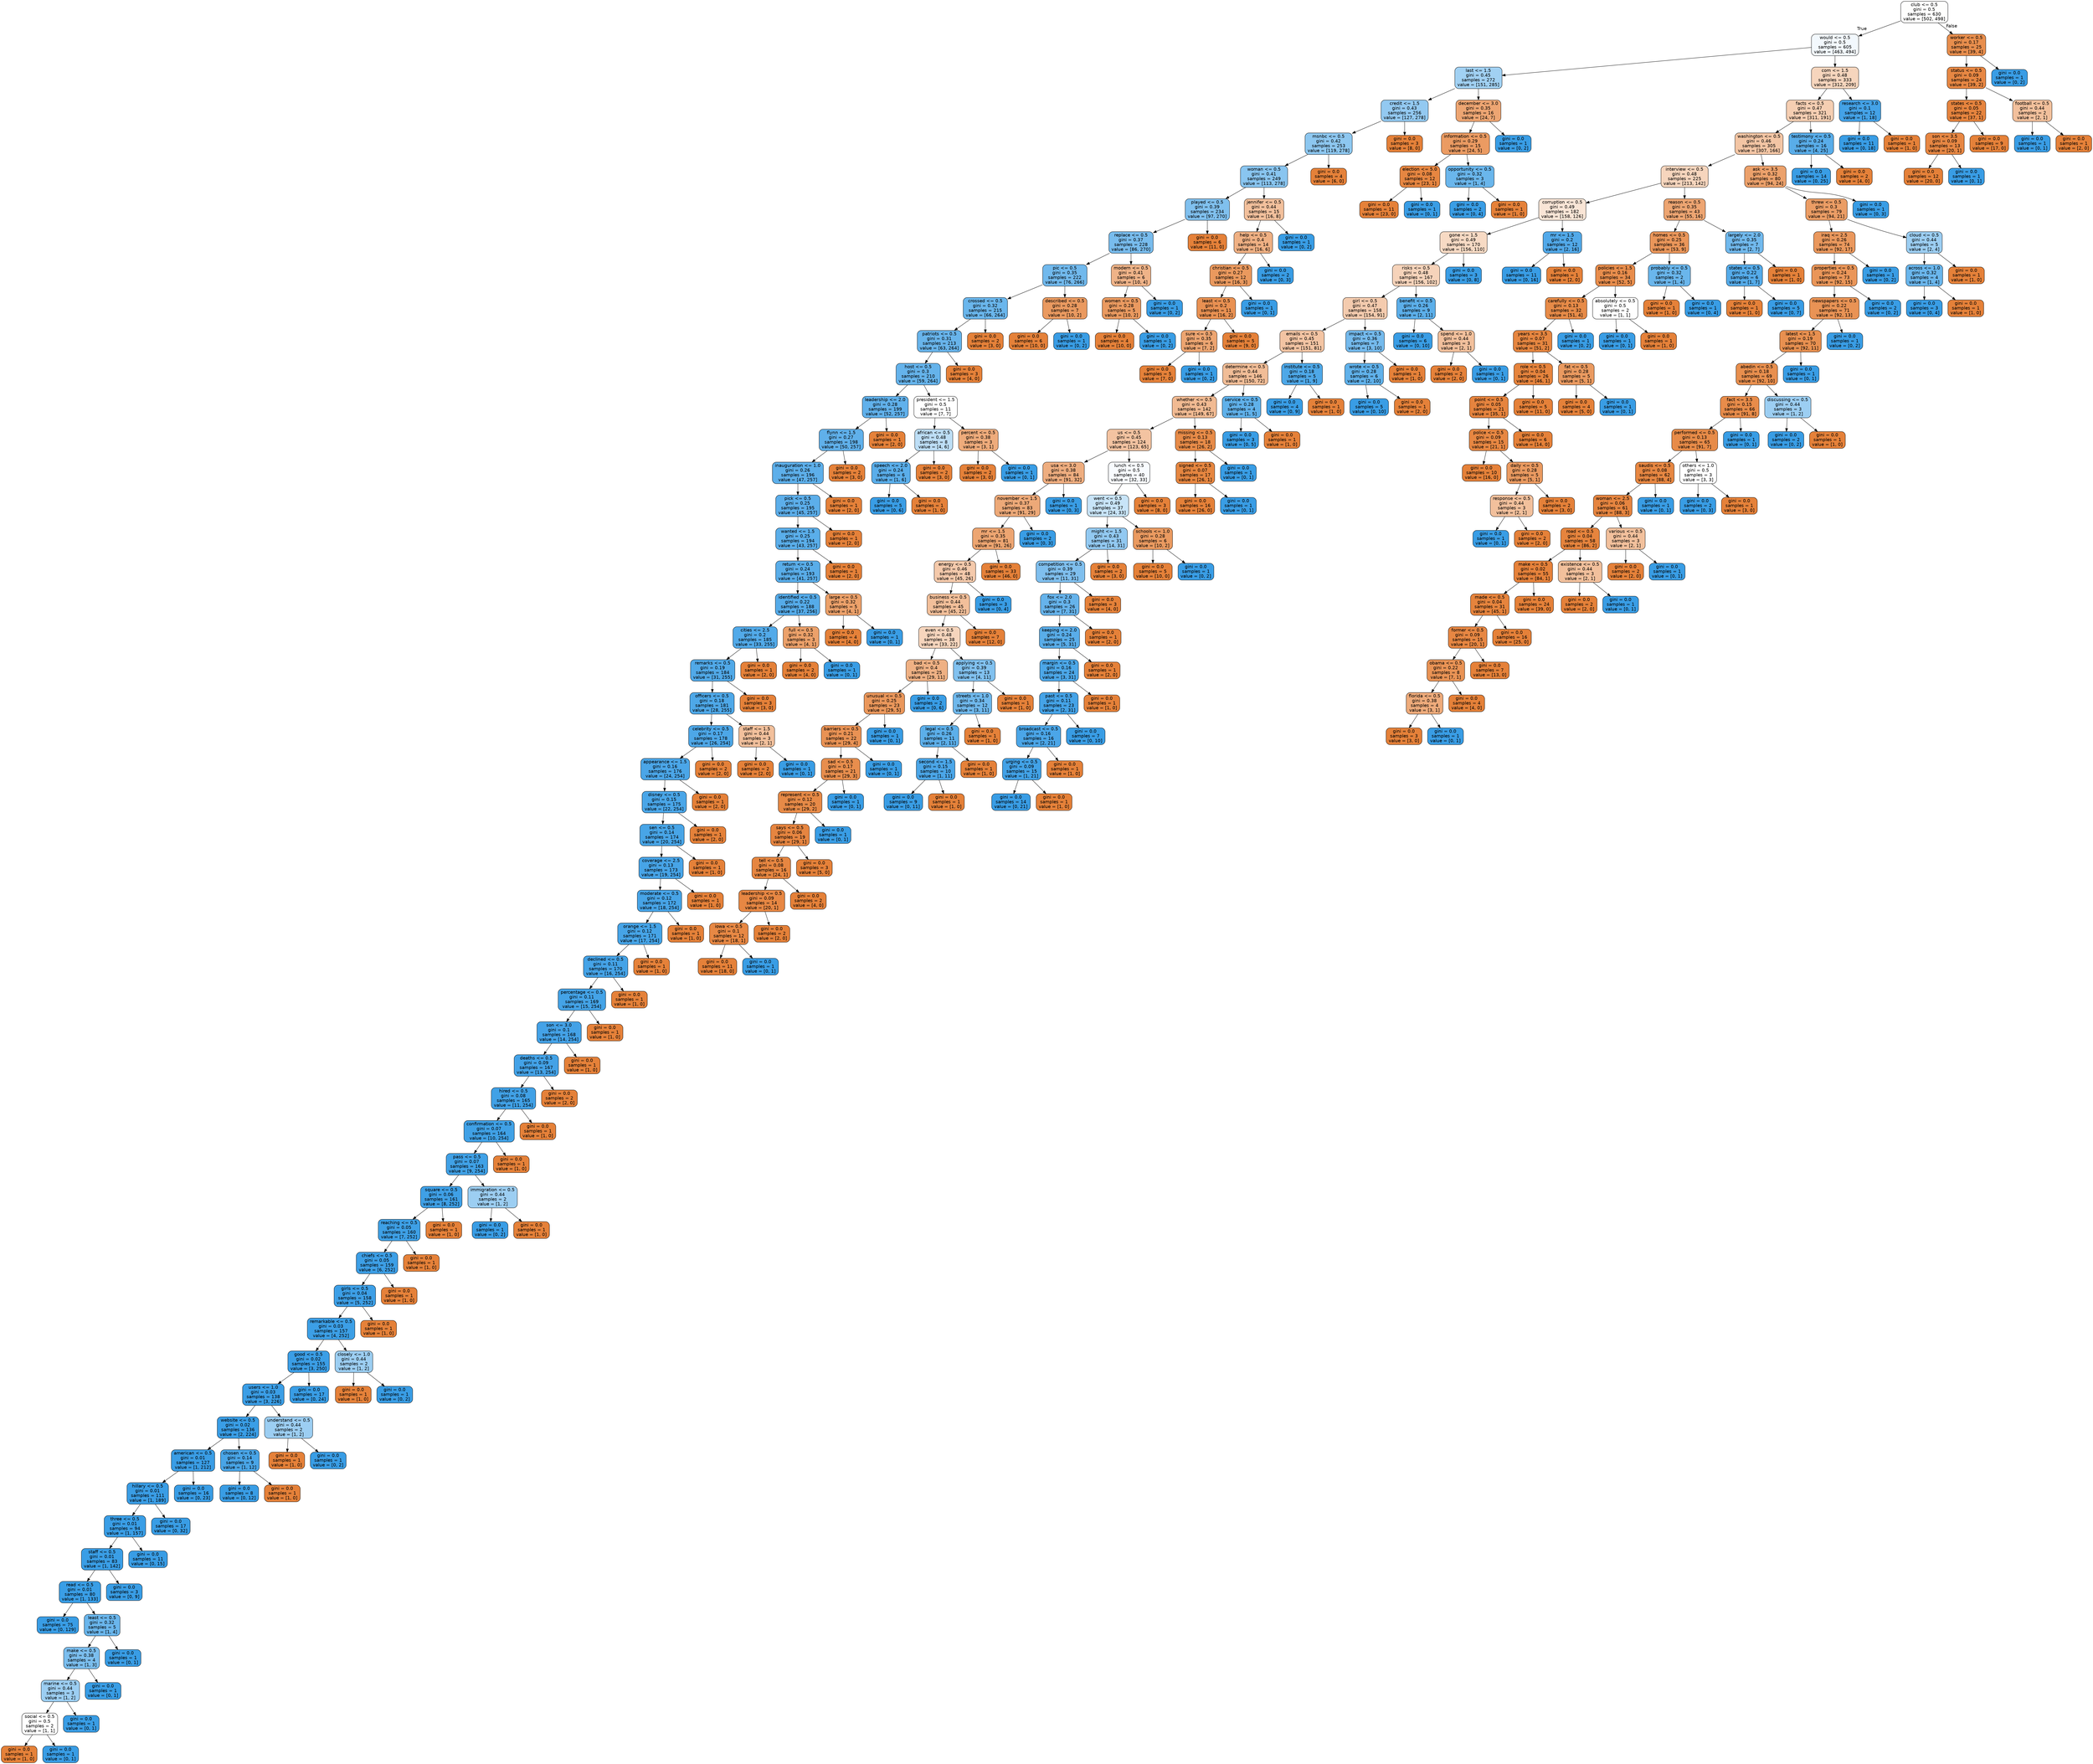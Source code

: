 digraph Tree {
node [shape=box, style="filled, rounded", color="black", fontname=helvetica] ;
edge [fontname=helvetica] ;
0 [label="club <= 0.5\ngini = 0.5\nsamples = 630\nvalue = [502, 498]", fillcolor="#e5813902"] ;
1 [label="would <= 0.5\ngini = 0.5\nsamples = 605\nvalue = [463, 494]", fillcolor="#399de510"] ;
0 -> 1 [labeldistance=2.5, labelangle=45, headlabel="True"] ;
2 [label="last <= 1.5\ngini = 0.45\nsamples = 272\nvalue = [151, 285]", fillcolor="#399de578"] ;
1 -> 2 ;
3 [label="credit <= 1.5\ngini = 0.43\nsamples = 256\nvalue = [127, 278]", fillcolor="#399de58b"] ;
2 -> 3 ;
4 [label="msnbc <= 0.5\ngini = 0.42\nsamples = 253\nvalue = [119, 278]", fillcolor="#399de592"] ;
3 -> 4 ;
5 [label="woman <= 0.5\ngini = 0.41\nsamples = 249\nvalue = [113, 278]", fillcolor="#399de597"] ;
4 -> 5 ;
6 [label="played <= 0.5\ngini = 0.39\nsamples = 234\nvalue = [97, 270]", fillcolor="#399de5a3"] ;
5 -> 6 ;
7 [label="replace <= 0.5\ngini = 0.37\nsamples = 228\nvalue = [86, 270]", fillcolor="#399de5ae"] ;
6 -> 7 ;
8 [label="pic <= 0.5\ngini = 0.35\nsamples = 222\nvalue = [76, 266]", fillcolor="#399de5b6"] ;
7 -> 8 ;
9 [label="crossed <= 0.5\ngini = 0.32\nsamples = 215\nvalue = [66, 264]", fillcolor="#399de5bf"] ;
8 -> 9 ;
10 [label="patriots <= 0.5\ngini = 0.31\nsamples = 213\nvalue = [63, 264]", fillcolor="#399de5c2"] ;
9 -> 10 ;
11 [label="host <= 0.5\ngini = 0.3\nsamples = 210\nvalue = [59, 264]", fillcolor="#399de5c6"] ;
10 -> 11 ;
12 [label="leadership <= 2.0\ngini = 0.28\nsamples = 199\nvalue = [52, 257]", fillcolor="#399de5cb"] ;
11 -> 12 ;
13 [label="flynn <= 1.5\ngini = 0.27\nsamples = 198\nvalue = [50, 257]", fillcolor="#399de5cd"] ;
12 -> 13 ;
14 [label="inauguration <= 1.0\ngini = 0.26\nsamples = 196\nvalue = [47, 257]", fillcolor="#399de5d0"] ;
13 -> 14 ;
15 [label="pick <= 0.5\ngini = 0.25\nsamples = 195\nvalue = [45, 257]", fillcolor="#399de5d2"] ;
14 -> 15 ;
16 [label="wanted <= 1.5\ngini = 0.25\nsamples = 194\nvalue = [43, 257]", fillcolor="#399de5d4"] ;
15 -> 16 ;
17 [label="return <= 0.5\ngini = 0.24\nsamples = 193\nvalue = [41, 257]", fillcolor="#399de5d6"] ;
16 -> 17 ;
18 [label="identified <= 0.5\ngini = 0.22\nsamples = 188\nvalue = [37, 256]", fillcolor="#399de5da"] ;
17 -> 18 ;
19 [label="cities <= 2.5\ngini = 0.2\nsamples = 185\nvalue = [33, 255]", fillcolor="#399de5de"] ;
18 -> 19 ;
20 [label="remarks <= 0.5\ngini = 0.19\nsamples = 184\nvalue = [31, 255]", fillcolor="#399de5e0"] ;
19 -> 20 ;
21 [label="officers <= 0.5\ngini = 0.18\nsamples = 181\nvalue = [28, 255]", fillcolor="#399de5e3"] ;
20 -> 21 ;
22 [label="celebrity <= 0.5\ngini = 0.17\nsamples = 178\nvalue = [26, 254]", fillcolor="#399de5e5"] ;
21 -> 22 ;
23 [label="appearance <= 1.5\ngini = 0.16\nsamples = 176\nvalue = [24, 254]", fillcolor="#399de5e7"] ;
22 -> 23 ;
24 [label="disney <= 0.5\ngini = 0.15\nsamples = 175\nvalue = [22, 254]", fillcolor="#399de5e9"] ;
23 -> 24 ;
25 [label="sen <= 0.5\ngini = 0.14\nsamples = 174\nvalue = [20, 254]", fillcolor="#399de5eb"] ;
24 -> 25 ;
26 [label="coverage <= 2.5\ngini = 0.13\nsamples = 173\nvalue = [19, 254]", fillcolor="#399de5ec"] ;
25 -> 26 ;
27 [label="moderate <= 0.5\ngini = 0.12\nsamples = 172\nvalue = [18, 254]", fillcolor="#399de5ed"] ;
26 -> 27 ;
28 [label="orange <= 1.5\ngini = 0.12\nsamples = 171\nvalue = [17, 254]", fillcolor="#399de5ee"] ;
27 -> 28 ;
29 [label="declined <= 0.5\ngini = 0.11\nsamples = 170\nvalue = [16, 254]", fillcolor="#399de5ef"] ;
28 -> 29 ;
30 [label="percentage <= 0.5\ngini = 0.11\nsamples = 169\nvalue = [15, 254]", fillcolor="#399de5f0"] ;
29 -> 30 ;
31 [label="son <= 3.0\ngini = 0.1\nsamples = 168\nvalue = [14, 254]", fillcolor="#399de5f1"] ;
30 -> 31 ;
32 [label="deaths <= 0.5\ngini = 0.09\nsamples = 167\nvalue = [13, 254]", fillcolor="#399de5f2"] ;
31 -> 32 ;
33 [label="hired <= 0.5\ngini = 0.08\nsamples = 165\nvalue = [11, 254]", fillcolor="#399de5f4"] ;
32 -> 33 ;
34 [label="confirmation <= 0.5\ngini = 0.07\nsamples = 164\nvalue = [10, 254]", fillcolor="#399de5f5"] ;
33 -> 34 ;
35 [label="pass <= 0.5\ngini = 0.07\nsamples = 163\nvalue = [9, 254]", fillcolor="#399de5f6"] ;
34 -> 35 ;
36 [label="square <= 0.5\ngini = 0.06\nsamples = 161\nvalue = [8, 252]", fillcolor="#399de5f7"] ;
35 -> 36 ;
37 [label="reaching <= 0.5\ngini = 0.05\nsamples = 160\nvalue = [7, 252]", fillcolor="#399de5f8"] ;
36 -> 37 ;
38 [label="chiefs <= 0.5\ngini = 0.05\nsamples = 159\nvalue = [6, 252]", fillcolor="#399de5f9"] ;
37 -> 38 ;
39 [label="girls <= 0.5\ngini = 0.04\nsamples = 158\nvalue = [5, 252]", fillcolor="#399de5fa"] ;
38 -> 39 ;
40 [label="remarkable <= 0.5\ngini = 0.03\nsamples = 157\nvalue = [4, 252]", fillcolor="#399de5fb"] ;
39 -> 40 ;
41 [label="good <= 0.5\ngini = 0.02\nsamples = 155\nvalue = [3, 250]", fillcolor="#399de5fc"] ;
40 -> 41 ;
42 [label="users <= 1.0\ngini = 0.03\nsamples = 138\nvalue = [3, 226]", fillcolor="#399de5fc"] ;
41 -> 42 ;
43 [label="website <= 0.5\ngini = 0.02\nsamples = 136\nvalue = [2, 224]", fillcolor="#399de5fd"] ;
42 -> 43 ;
44 [label="american <= 0.5\ngini = 0.01\nsamples = 127\nvalue = [1, 212]", fillcolor="#399de5fe"] ;
43 -> 44 ;
45 [label="hillary <= 0.5\ngini = 0.01\nsamples = 111\nvalue = [1, 189]", fillcolor="#399de5fe"] ;
44 -> 45 ;
46 [label="three <= 0.5\ngini = 0.01\nsamples = 94\nvalue = [1, 157]", fillcolor="#399de5fd"] ;
45 -> 46 ;
47 [label="staff <= 0.5\ngini = 0.01\nsamples = 83\nvalue = [1, 142]", fillcolor="#399de5fd"] ;
46 -> 47 ;
48 [label="read <= 0.5\ngini = 0.01\nsamples = 80\nvalue = [1, 133]", fillcolor="#399de5fd"] ;
47 -> 48 ;
49 [label="gini = 0.0\nsamples = 75\nvalue = [0, 129]", fillcolor="#399de5ff"] ;
48 -> 49 ;
50 [label="least <= 0.5\ngini = 0.32\nsamples = 5\nvalue = [1, 4]", fillcolor="#399de5bf"] ;
48 -> 50 ;
51 [label="make <= 0.5\ngini = 0.38\nsamples = 4\nvalue = [1, 3]", fillcolor="#399de5aa"] ;
50 -> 51 ;
52 [label="marine <= 0.5\ngini = 0.44\nsamples = 3\nvalue = [1, 2]", fillcolor="#399de57f"] ;
51 -> 52 ;
53 [label="social <= 0.5\ngini = 0.5\nsamples = 2\nvalue = [1, 1]", fillcolor="#e5813900"] ;
52 -> 53 ;
54 [label="gini = 0.0\nsamples = 1\nvalue = [1, 0]", fillcolor="#e58139ff"] ;
53 -> 54 ;
55 [label="gini = 0.0\nsamples = 1\nvalue = [0, 1]", fillcolor="#399de5ff"] ;
53 -> 55 ;
56 [label="gini = 0.0\nsamples = 1\nvalue = [0, 1]", fillcolor="#399de5ff"] ;
52 -> 56 ;
57 [label="gini = 0.0\nsamples = 1\nvalue = [0, 1]", fillcolor="#399de5ff"] ;
51 -> 57 ;
58 [label="gini = 0.0\nsamples = 1\nvalue = [0, 1]", fillcolor="#399de5ff"] ;
50 -> 58 ;
59 [label="gini = 0.0\nsamples = 3\nvalue = [0, 9]", fillcolor="#399de5ff"] ;
47 -> 59 ;
60 [label="gini = 0.0\nsamples = 11\nvalue = [0, 15]", fillcolor="#399de5ff"] ;
46 -> 60 ;
61 [label="gini = 0.0\nsamples = 17\nvalue = [0, 32]", fillcolor="#399de5ff"] ;
45 -> 61 ;
62 [label="gini = 0.0\nsamples = 16\nvalue = [0, 23]", fillcolor="#399de5ff"] ;
44 -> 62 ;
63 [label="chosen <= 0.5\ngini = 0.14\nsamples = 9\nvalue = [1, 12]", fillcolor="#399de5ea"] ;
43 -> 63 ;
64 [label="gini = 0.0\nsamples = 8\nvalue = [0, 12]", fillcolor="#399de5ff"] ;
63 -> 64 ;
65 [label="gini = 0.0\nsamples = 1\nvalue = [1, 0]", fillcolor="#e58139ff"] ;
63 -> 65 ;
66 [label="understand <= 0.5\ngini = 0.44\nsamples = 2\nvalue = [1, 2]", fillcolor="#399de57f"] ;
42 -> 66 ;
67 [label="gini = 0.0\nsamples = 1\nvalue = [1, 0]", fillcolor="#e58139ff"] ;
66 -> 67 ;
68 [label="gini = 0.0\nsamples = 1\nvalue = [0, 2]", fillcolor="#399de5ff"] ;
66 -> 68 ;
69 [label="gini = 0.0\nsamples = 17\nvalue = [0, 24]", fillcolor="#399de5ff"] ;
41 -> 69 ;
70 [label="closely <= 1.0\ngini = 0.44\nsamples = 2\nvalue = [1, 2]", fillcolor="#399de57f"] ;
40 -> 70 ;
71 [label="gini = 0.0\nsamples = 1\nvalue = [1, 0]", fillcolor="#e58139ff"] ;
70 -> 71 ;
72 [label="gini = 0.0\nsamples = 1\nvalue = [0, 2]", fillcolor="#399de5ff"] ;
70 -> 72 ;
73 [label="gini = 0.0\nsamples = 1\nvalue = [1, 0]", fillcolor="#e58139ff"] ;
39 -> 73 ;
74 [label="gini = 0.0\nsamples = 1\nvalue = [1, 0]", fillcolor="#e58139ff"] ;
38 -> 74 ;
75 [label="gini = 0.0\nsamples = 1\nvalue = [1, 0]", fillcolor="#e58139ff"] ;
37 -> 75 ;
76 [label="gini = 0.0\nsamples = 1\nvalue = [1, 0]", fillcolor="#e58139ff"] ;
36 -> 76 ;
77 [label="immigration <= 0.5\ngini = 0.44\nsamples = 2\nvalue = [1, 2]", fillcolor="#399de57f"] ;
35 -> 77 ;
78 [label="gini = 0.0\nsamples = 1\nvalue = [0, 2]", fillcolor="#399de5ff"] ;
77 -> 78 ;
79 [label="gini = 0.0\nsamples = 1\nvalue = [1, 0]", fillcolor="#e58139ff"] ;
77 -> 79 ;
80 [label="gini = 0.0\nsamples = 1\nvalue = [1, 0]", fillcolor="#e58139ff"] ;
34 -> 80 ;
81 [label="gini = 0.0\nsamples = 1\nvalue = [1, 0]", fillcolor="#e58139ff"] ;
33 -> 81 ;
82 [label="gini = 0.0\nsamples = 2\nvalue = [2, 0]", fillcolor="#e58139ff"] ;
32 -> 82 ;
83 [label="gini = 0.0\nsamples = 1\nvalue = [1, 0]", fillcolor="#e58139ff"] ;
31 -> 83 ;
84 [label="gini = 0.0\nsamples = 1\nvalue = [1, 0]", fillcolor="#e58139ff"] ;
30 -> 84 ;
85 [label="gini = 0.0\nsamples = 1\nvalue = [1, 0]", fillcolor="#e58139ff"] ;
29 -> 85 ;
86 [label="gini = 0.0\nsamples = 1\nvalue = [1, 0]", fillcolor="#e58139ff"] ;
28 -> 86 ;
87 [label="gini = 0.0\nsamples = 1\nvalue = [1, 0]", fillcolor="#e58139ff"] ;
27 -> 87 ;
88 [label="gini = 0.0\nsamples = 1\nvalue = [1, 0]", fillcolor="#e58139ff"] ;
26 -> 88 ;
89 [label="gini = 0.0\nsamples = 1\nvalue = [1, 0]", fillcolor="#e58139ff"] ;
25 -> 89 ;
90 [label="gini = 0.0\nsamples = 1\nvalue = [2, 0]", fillcolor="#e58139ff"] ;
24 -> 90 ;
91 [label="gini = 0.0\nsamples = 1\nvalue = [2, 0]", fillcolor="#e58139ff"] ;
23 -> 91 ;
92 [label="gini = 0.0\nsamples = 2\nvalue = [2, 0]", fillcolor="#e58139ff"] ;
22 -> 92 ;
93 [label="staff <= 1.5\ngini = 0.44\nsamples = 3\nvalue = [2, 1]", fillcolor="#e581397f"] ;
21 -> 93 ;
94 [label="gini = 0.0\nsamples = 2\nvalue = [2, 0]", fillcolor="#e58139ff"] ;
93 -> 94 ;
95 [label="gini = 0.0\nsamples = 1\nvalue = [0, 1]", fillcolor="#399de5ff"] ;
93 -> 95 ;
96 [label="gini = 0.0\nsamples = 3\nvalue = [3, 0]", fillcolor="#e58139ff"] ;
20 -> 96 ;
97 [label="gini = 0.0\nsamples = 1\nvalue = [2, 0]", fillcolor="#e58139ff"] ;
19 -> 97 ;
98 [label="full <= 0.5\ngini = 0.32\nsamples = 3\nvalue = [4, 1]", fillcolor="#e58139bf"] ;
18 -> 98 ;
99 [label="gini = 0.0\nsamples = 2\nvalue = [4, 0]", fillcolor="#e58139ff"] ;
98 -> 99 ;
100 [label="gini = 0.0\nsamples = 1\nvalue = [0, 1]", fillcolor="#399de5ff"] ;
98 -> 100 ;
101 [label="large <= 0.5\ngini = 0.32\nsamples = 5\nvalue = [4, 1]", fillcolor="#e58139bf"] ;
17 -> 101 ;
102 [label="gini = 0.0\nsamples = 4\nvalue = [4, 0]", fillcolor="#e58139ff"] ;
101 -> 102 ;
103 [label="gini = 0.0\nsamples = 1\nvalue = [0, 1]", fillcolor="#399de5ff"] ;
101 -> 103 ;
104 [label="gini = 0.0\nsamples = 1\nvalue = [2, 0]", fillcolor="#e58139ff"] ;
16 -> 104 ;
105 [label="gini = 0.0\nsamples = 1\nvalue = [2, 0]", fillcolor="#e58139ff"] ;
15 -> 105 ;
106 [label="gini = 0.0\nsamples = 1\nvalue = [2, 0]", fillcolor="#e58139ff"] ;
14 -> 106 ;
107 [label="gini = 0.0\nsamples = 2\nvalue = [3, 0]", fillcolor="#e58139ff"] ;
13 -> 107 ;
108 [label="gini = 0.0\nsamples = 1\nvalue = [2, 0]", fillcolor="#e58139ff"] ;
12 -> 108 ;
109 [label="president <= 1.5\ngini = 0.5\nsamples = 11\nvalue = [7, 7]", fillcolor="#e5813900"] ;
11 -> 109 ;
110 [label="african <= 0.5\ngini = 0.48\nsamples = 8\nvalue = [4, 6]", fillcolor="#399de555"] ;
109 -> 110 ;
111 [label="speech <= 2.0\ngini = 0.24\nsamples = 6\nvalue = [1, 6]", fillcolor="#399de5d4"] ;
110 -> 111 ;
112 [label="gini = 0.0\nsamples = 5\nvalue = [0, 6]", fillcolor="#399de5ff"] ;
111 -> 112 ;
113 [label="gini = 0.0\nsamples = 1\nvalue = [1, 0]", fillcolor="#e58139ff"] ;
111 -> 113 ;
114 [label="gini = 0.0\nsamples = 2\nvalue = [3, 0]", fillcolor="#e58139ff"] ;
110 -> 114 ;
115 [label="percent <= 0.5\ngini = 0.38\nsamples = 3\nvalue = [3, 1]", fillcolor="#e58139aa"] ;
109 -> 115 ;
116 [label="gini = 0.0\nsamples = 2\nvalue = [3, 0]", fillcolor="#e58139ff"] ;
115 -> 116 ;
117 [label="gini = 0.0\nsamples = 1\nvalue = [0, 1]", fillcolor="#399de5ff"] ;
115 -> 117 ;
118 [label="gini = 0.0\nsamples = 3\nvalue = [4, 0]", fillcolor="#e58139ff"] ;
10 -> 118 ;
119 [label="gini = 0.0\nsamples = 2\nvalue = [3, 0]", fillcolor="#e58139ff"] ;
9 -> 119 ;
120 [label="described <= 0.5\ngini = 0.28\nsamples = 7\nvalue = [10, 2]", fillcolor="#e58139cc"] ;
8 -> 120 ;
121 [label="gini = 0.0\nsamples = 6\nvalue = [10, 0]", fillcolor="#e58139ff"] ;
120 -> 121 ;
122 [label="gini = 0.0\nsamples = 1\nvalue = [0, 2]", fillcolor="#399de5ff"] ;
120 -> 122 ;
123 [label="modern <= 0.5\ngini = 0.41\nsamples = 6\nvalue = [10, 4]", fillcolor="#e5813999"] ;
7 -> 123 ;
124 [label="women <= 0.5\ngini = 0.28\nsamples = 5\nvalue = [10, 2]", fillcolor="#e58139cc"] ;
123 -> 124 ;
125 [label="gini = 0.0\nsamples = 4\nvalue = [10, 0]", fillcolor="#e58139ff"] ;
124 -> 125 ;
126 [label="gini = 0.0\nsamples = 1\nvalue = [0, 2]", fillcolor="#399de5ff"] ;
124 -> 126 ;
127 [label="gini = 0.0\nsamples = 1\nvalue = [0, 2]", fillcolor="#399de5ff"] ;
123 -> 127 ;
128 [label="gini = 0.0\nsamples = 6\nvalue = [11, 0]", fillcolor="#e58139ff"] ;
6 -> 128 ;
129 [label="jennifer <= 0.5\ngini = 0.44\nsamples = 15\nvalue = [16, 8]", fillcolor="#e581397f"] ;
5 -> 129 ;
130 [label="help <= 0.5\ngini = 0.4\nsamples = 14\nvalue = [16, 6]", fillcolor="#e581399f"] ;
129 -> 130 ;
131 [label="christian <= 0.5\ngini = 0.27\nsamples = 12\nvalue = [16, 3]", fillcolor="#e58139cf"] ;
130 -> 131 ;
132 [label="least <= 0.5\ngini = 0.2\nsamples = 11\nvalue = [16, 2]", fillcolor="#e58139df"] ;
131 -> 132 ;
133 [label="sure <= 0.5\ngini = 0.35\nsamples = 6\nvalue = [7, 2]", fillcolor="#e58139b6"] ;
132 -> 133 ;
134 [label="gini = 0.0\nsamples = 5\nvalue = [7, 0]", fillcolor="#e58139ff"] ;
133 -> 134 ;
135 [label="gini = 0.0\nsamples = 1\nvalue = [0, 2]", fillcolor="#399de5ff"] ;
133 -> 135 ;
136 [label="gini = 0.0\nsamples = 5\nvalue = [9, 0]", fillcolor="#e58139ff"] ;
132 -> 136 ;
137 [label="gini = 0.0\nsamples = 1\nvalue = [0, 1]", fillcolor="#399de5ff"] ;
131 -> 137 ;
138 [label="gini = 0.0\nsamples = 2\nvalue = [0, 3]", fillcolor="#399de5ff"] ;
130 -> 138 ;
139 [label="gini = 0.0\nsamples = 1\nvalue = [0, 2]", fillcolor="#399de5ff"] ;
129 -> 139 ;
140 [label="gini = 0.0\nsamples = 4\nvalue = [6, 0]", fillcolor="#e58139ff"] ;
4 -> 140 ;
141 [label="gini = 0.0\nsamples = 3\nvalue = [8, 0]", fillcolor="#e58139ff"] ;
3 -> 141 ;
142 [label="december <= 3.0\ngini = 0.35\nsamples = 16\nvalue = [24, 7]", fillcolor="#e58139b5"] ;
2 -> 142 ;
143 [label="information <= 0.5\ngini = 0.29\nsamples = 15\nvalue = [24, 5]", fillcolor="#e58139ca"] ;
142 -> 143 ;
144 [label="election <= 5.0\ngini = 0.08\nsamples = 12\nvalue = [23, 1]", fillcolor="#e58139f4"] ;
143 -> 144 ;
145 [label="gini = 0.0\nsamples = 11\nvalue = [23, 0]", fillcolor="#e58139ff"] ;
144 -> 145 ;
146 [label="gini = 0.0\nsamples = 1\nvalue = [0, 1]", fillcolor="#399de5ff"] ;
144 -> 146 ;
147 [label="opportunity <= 0.5\ngini = 0.32\nsamples = 3\nvalue = [1, 4]", fillcolor="#399de5bf"] ;
143 -> 147 ;
148 [label="gini = 0.0\nsamples = 2\nvalue = [0, 4]", fillcolor="#399de5ff"] ;
147 -> 148 ;
149 [label="gini = 0.0\nsamples = 1\nvalue = [1, 0]", fillcolor="#e58139ff"] ;
147 -> 149 ;
150 [label="gini = 0.0\nsamples = 1\nvalue = [0, 2]", fillcolor="#399de5ff"] ;
142 -> 150 ;
151 [label="com <= 1.5\ngini = 0.48\nsamples = 333\nvalue = [312, 209]", fillcolor="#e5813954"] ;
1 -> 151 ;
152 [label="facts <= 0.5\ngini = 0.47\nsamples = 321\nvalue = [311, 191]", fillcolor="#e5813962"] ;
151 -> 152 ;
153 [label="washington <= 0.5\ngini = 0.46\nsamples = 305\nvalue = [307, 166]", fillcolor="#e5813975"] ;
152 -> 153 ;
154 [label="interview <= 0.5\ngini = 0.48\nsamples = 225\nvalue = [213, 142]", fillcolor="#e5813955"] ;
153 -> 154 ;
155 [label="corruption <= 0.5\ngini = 0.49\nsamples = 182\nvalue = [158, 126]", fillcolor="#e5813934"] ;
154 -> 155 ;
156 [label="gone <= 1.5\ngini = 0.49\nsamples = 170\nvalue = [156, 110]", fillcolor="#e581394b"] ;
155 -> 156 ;
157 [label="risks <= 0.5\ngini = 0.48\nsamples = 167\nvalue = [156, 102]", fillcolor="#e5813958"] ;
156 -> 157 ;
158 [label="girl <= 0.5\ngini = 0.47\nsamples = 158\nvalue = [154, 91]", fillcolor="#e5813968"] ;
157 -> 158 ;
159 [label="emails <= 0.5\ngini = 0.45\nsamples = 151\nvalue = [151, 81]", fillcolor="#e5813976"] ;
158 -> 159 ;
160 [label="determine <= 0.5\ngini = 0.44\nsamples = 146\nvalue = [150, 72]", fillcolor="#e5813985"] ;
159 -> 160 ;
161 [label="whether <= 0.5\ngini = 0.43\nsamples = 142\nvalue = [149, 67]", fillcolor="#e581398c"] ;
160 -> 161 ;
162 [label="us <= 0.5\ngini = 0.45\nsamples = 124\nvalue = [123, 65]", fillcolor="#e5813978"] ;
161 -> 162 ;
163 [label="usa <= 3.0\ngini = 0.38\nsamples = 84\nvalue = [91, 32]", fillcolor="#e58139a5"] ;
162 -> 163 ;
164 [label="november <= 1.5\ngini = 0.37\nsamples = 83\nvalue = [91, 29]", fillcolor="#e58139ae"] ;
163 -> 164 ;
165 [label="mr <= 1.5\ngini = 0.35\nsamples = 81\nvalue = [91, 26]", fillcolor="#e58139b6"] ;
164 -> 165 ;
166 [label="energy <= 0.5\ngini = 0.46\nsamples = 48\nvalue = [45, 26]", fillcolor="#e581396c"] ;
165 -> 166 ;
167 [label="business <= 0.5\ngini = 0.44\nsamples = 45\nvalue = [45, 22]", fillcolor="#e5813982"] ;
166 -> 167 ;
168 [label="even <= 0.5\ngini = 0.48\nsamples = 38\nvalue = [33, 22]", fillcolor="#e5813955"] ;
167 -> 168 ;
169 [label="bad <= 0.5\ngini = 0.4\nsamples = 25\nvalue = [29, 11]", fillcolor="#e581399e"] ;
168 -> 169 ;
170 [label="unusual <= 0.5\ngini = 0.25\nsamples = 23\nvalue = [29, 5]", fillcolor="#e58139d3"] ;
169 -> 170 ;
171 [label="barriers <= 0.5\ngini = 0.21\nsamples = 22\nvalue = [29, 4]", fillcolor="#e58139dc"] ;
170 -> 171 ;
172 [label="sad <= 0.5\ngini = 0.17\nsamples = 21\nvalue = [29, 3]", fillcolor="#e58139e5"] ;
171 -> 172 ;
173 [label="represent <= 0.5\ngini = 0.12\nsamples = 20\nvalue = [29, 2]", fillcolor="#e58139ed"] ;
172 -> 173 ;
174 [label="says <= 0.5\ngini = 0.06\nsamples = 19\nvalue = [29, 1]", fillcolor="#e58139f6"] ;
173 -> 174 ;
175 [label="tell <= 0.5\ngini = 0.08\nsamples = 16\nvalue = [24, 1]", fillcolor="#e58139f4"] ;
174 -> 175 ;
176 [label="leadership <= 0.5\ngini = 0.09\nsamples = 14\nvalue = [20, 1]", fillcolor="#e58139f2"] ;
175 -> 176 ;
177 [label="iowa <= 0.5\ngini = 0.1\nsamples = 12\nvalue = [18, 1]", fillcolor="#e58139f1"] ;
176 -> 177 ;
178 [label="gini = 0.0\nsamples = 11\nvalue = [18, 0]", fillcolor="#e58139ff"] ;
177 -> 178 ;
179 [label="gini = 0.0\nsamples = 1\nvalue = [0, 1]", fillcolor="#399de5ff"] ;
177 -> 179 ;
180 [label="gini = 0.0\nsamples = 2\nvalue = [2, 0]", fillcolor="#e58139ff"] ;
176 -> 180 ;
181 [label="gini = 0.0\nsamples = 2\nvalue = [4, 0]", fillcolor="#e58139ff"] ;
175 -> 181 ;
182 [label="gini = 0.0\nsamples = 3\nvalue = [5, 0]", fillcolor="#e58139ff"] ;
174 -> 182 ;
183 [label="gini = 0.0\nsamples = 1\nvalue = [0, 1]", fillcolor="#399de5ff"] ;
173 -> 183 ;
184 [label="gini = 0.0\nsamples = 1\nvalue = [0, 1]", fillcolor="#399de5ff"] ;
172 -> 184 ;
185 [label="gini = 0.0\nsamples = 1\nvalue = [0, 1]", fillcolor="#399de5ff"] ;
171 -> 185 ;
186 [label="gini = 0.0\nsamples = 1\nvalue = [0, 1]", fillcolor="#399de5ff"] ;
170 -> 186 ;
187 [label="gini = 0.0\nsamples = 2\nvalue = [0, 6]", fillcolor="#399de5ff"] ;
169 -> 187 ;
188 [label="applying <= 0.5\ngini = 0.39\nsamples = 13\nvalue = [4, 11]", fillcolor="#399de5a2"] ;
168 -> 188 ;
189 [label="streets <= 1.0\ngini = 0.34\nsamples = 12\nvalue = [3, 11]", fillcolor="#399de5b9"] ;
188 -> 189 ;
190 [label="legal <= 0.5\ngini = 0.26\nsamples = 11\nvalue = [2, 11]", fillcolor="#399de5d1"] ;
189 -> 190 ;
191 [label="second <= 1.5\ngini = 0.15\nsamples = 10\nvalue = [1, 11]", fillcolor="#399de5e8"] ;
190 -> 191 ;
192 [label="gini = 0.0\nsamples = 9\nvalue = [0, 11]", fillcolor="#399de5ff"] ;
191 -> 192 ;
193 [label="gini = 0.0\nsamples = 1\nvalue = [1, 0]", fillcolor="#e58139ff"] ;
191 -> 193 ;
194 [label="gini = 0.0\nsamples = 1\nvalue = [1, 0]", fillcolor="#e58139ff"] ;
190 -> 194 ;
195 [label="gini = 0.0\nsamples = 1\nvalue = [1, 0]", fillcolor="#e58139ff"] ;
189 -> 195 ;
196 [label="gini = 0.0\nsamples = 1\nvalue = [1, 0]", fillcolor="#e58139ff"] ;
188 -> 196 ;
197 [label="gini = 0.0\nsamples = 7\nvalue = [12, 0]", fillcolor="#e58139ff"] ;
167 -> 197 ;
198 [label="gini = 0.0\nsamples = 3\nvalue = [0, 4]", fillcolor="#399de5ff"] ;
166 -> 198 ;
199 [label="gini = 0.0\nsamples = 33\nvalue = [46, 0]", fillcolor="#e58139ff"] ;
165 -> 199 ;
200 [label="gini = 0.0\nsamples = 2\nvalue = [0, 3]", fillcolor="#399de5ff"] ;
164 -> 200 ;
201 [label="gini = 0.0\nsamples = 1\nvalue = [0, 3]", fillcolor="#399de5ff"] ;
163 -> 201 ;
202 [label="lunch <= 0.5\ngini = 0.5\nsamples = 40\nvalue = [32, 33]", fillcolor="#399de508"] ;
162 -> 202 ;
203 [label="went <= 0.5\ngini = 0.49\nsamples = 37\nvalue = [24, 33]", fillcolor="#399de546"] ;
202 -> 203 ;
204 [label="might <= 1.5\ngini = 0.43\nsamples = 31\nvalue = [14, 31]", fillcolor="#399de58c"] ;
203 -> 204 ;
205 [label="competition <= 0.5\ngini = 0.39\nsamples = 29\nvalue = [11, 31]", fillcolor="#399de5a5"] ;
204 -> 205 ;
206 [label="fox <= 2.0\ngini = 0.3\nsamples = 26\nvalue = [7, 31]", fillcolor="#399de5c5"] ;
205 -> 206 ;
207 [label="keeping <= 2.0\ngini = 0.24\nsamples = 25\nvalue = [5, 31]", fillcolor="#399de5d6"] ;
206 -> 207 ;
208 [label="margin <= 0.5\ngini = 0.16\nsamples = 24\nvalue = [3, 31]", fillcolor="#399de5e6"] ;
207 -> 208 ;
209 [label="past <= 0.5\ngini = 0.11\nsamples = 23\nvalue = [2, 31]", fillcolor="#399de5ef"] ;
208 -> 209 ;
210 [label="broadcast <= 0.5\ngini = 0.16\nsamples = 16\nvalue = [2, 21]", fillcolor="#399de5e7"] ;
209 -> 210 ;
211 [label="urging <= 0.5\ngini = 0.09\nsamples = 15\nvalue = [1, 21]", fillcolor="#399de5f3"] ;
210 -> 211 ;
212 [label="gini = 0.0\nsamples = 14\nvalue = [0, 21]", fillcolor="#399de5ff"] ;
211 -> 212 ;
213 [label="gini = 0.0\nsamples = 1\nvalue = [1, 0]", fillcolor="#e58139ff"] ;
211 -> 213 ;
214 [label="gini = 0.0\nsamples = 1\nvalue = [1, 0]", fillcolor="#e58139ff"] ;
210 -> 214 ;
215 [label="gini = 0.0\nsamples = 7\nvalue = [0, 10]", fillcolor="#399de5ff"] ;
209 -> 215 ;
216 [label="gini = 0.0\nsamples = 1\nvalue = [1, 0]", fillcolor="#e58139ff"] ;
208 -> 216 ;
217 [label="gini = 0.0\nsamples = 1\nvalue = [2, 0]", fillcolor="#e58139ff"] ;
207 -> 217 ;
218 [label="gini = 0.0\nsamples = 1\nvalue = [2, 0]", fillcolor="#e58139ff"] ;
206 -> 218 ;
219 [label="gini = 0.0\nsamples = 3\nvalue = [4, 0]", fillcolor="#e58139ff"] ;
205 -> 219 ;
220 [label="gini = 0.0\nsamples = 2\nvalue = [3, 0]", fillcolor="#e58139ff"] ;
204 -> 220 ;
221 [label="schools <= 1.0\ngini = 0.28\nsamples = 6\nvalue = [10, 2]", fillcolor="#e58139cc"] ;
203 -> 221 ;
222 [label="gini = 0.0\nsamples = 5\nvalue = [10, 0]", fillcolor="#e58139ff"] ;
221 -> 222 ;
223 [label="gini = 0.0\nsamples = 1\nvalue = [0, 2]", fillcolor="#399de5ff"] ;
221 -> 223 ;
224 [label="gini = 0.0\nsamples = 3\nvalue = [8, 0]", fillcolor="#e58139ff"] ;
202 -> 224 ;
225 [label="missing <= 0.5\ngini = 0.13\nsamples = 18\nvalue = [26, 2]", fillcolor="#e58139eb"] ;
161 -> 225 ;
226 [label="signed <= 0.5\ngini = 0.07\nsamples = 17\nvalue = [26, 1]", fillcolor="#e58139f5"] ;
225 -> 226 ;
227 [label="gini = 0.0\nsamples = 16\nvalue = [26, 0]", fillcolor="#e58139ff"] ;
226 -> 227 ;
228 [label="gini = 0.0\nsamples = 1\nvalue = [0, 1]", fillcolor="#399de5ff"] ;
226 -> 228 ;
229 [label="gini = 0.0\nsamples = 1\nvalue = [0, 1]", fillcolor="#399de5ff"] ;
225 -> 229 ;
230 [label="service <= 0.5\ngini = 0.28\nsamples = 4\nvalue = [1, 5]", fillcolor="#399de5cc"] ;
160 -> 230 ;
231 [label="gini = 0.0\nsamples = 3\nvalue = [0, 5]", fillcolor="#399de5ff"] ;
230 -> 231 ;
232 [label="gini = 0.0\nsamples = 1\nvalue = [1, 0]", fillcolor="#e58139ff"] ;
230 -> 232 ;
233 [label="institute <= 0.5\ngini = 0.18\nsamples = 5\nvalue = [1, 9]", fillcolor="#399de5e3"] ;
159 -> 233 ;
234 [label="gini = 0.0\nsamples = 4\nvalue = [0, 9]", fillcolor="#399de5ff"] ;
233 -> 234 ;
235 [label="gini = 0.0\nsamples = 1\nvalue = [1, 0]", fillcolor="#e58139ff"] ;
233 -> 235 ;
236 [label="impact <= 0.5\ngini = 0.36\nsamples = 7\nvalue = [3, 10]", fillcolor="#399de5b3"] ;
158 -> 236 ;
237 [label="wrote <= 0.5\ngini = 0.28\nsamples = 6\nvalue = [2, 10]", fillcolor="#399de5cc"] ;
236 -> 237 ;
238 [label="gini = 0.0\nsamples = 5\nvalue = [0, 10]", fillcolor="#399de5ff"] ;
237 -> 238 ;
239 [label="gini = 0.0\nsamples = 1\nvalue = [2, 0]", fillcolor="#e58139ff"] ;
237 -> 239 ;
240 [label="gini = 0.0\nsamples = 1\nvalue = [1, 0]", fillcolor="#e58139ff"] ;
236 -> 240 ;
241 [label="benefit <= 0.5\ngini = 0.26\nsamples = 9\nvalue = [2, 11]", fillcolor="#399de5d1"] ;
157 -> 241 ;
242 [label="gini = 0.0\nsamples = 6\nvalue = [0, 10]", fillcolor="#399de5ff"] ;
241 -> 242 ;
243 [label="spend <= 1.0\ngini = 0.44\nsamples = 3\nvalue = [2, 1]", fillcolor="#e581397f"] ;
241 -> 243 ;
244 [label="gini = 0.0\nsamples = 2\nvalue = [2, 0]", fillcolor="#e58139ff"] ;
243 -> 244 ;
245 [label="gini = 0.0\nsamples = 1\nvalue = [0, 1]", fillcolor="#399de5ff"] ;
243 -> 245 ;
246 [label="gini = 0.0\nsamples = 3\nvalue = [0, 8]", fillcolor="#399de5ff"] ;
156 -> 246 ;
247 [label="mr <= 1.5\ngini = 0.2\nsamples = 12\nvalue = [2, 16]", fillcolor="#399de5df"] ;
155 -> 247 ;
248 [label="gini = 0.0\nsamples = 11\nvalue = [0, 16]", fillcolor="#399de5ff"] ;
247 -> 248 ;
249 [label="gini = 0.0\nsamples = 1\nvalue = [2, 0]", fillcolor="#e58139ff"] ;
247 -> 249 ;
250 [label="reason <= 0.5\ngini = 0.35\nsamples = 43\nvalue = [55, 16]", fillcolor="#e58139b5"] ;
154 -> 250 ;
251 [label="homes <= 0.5\ngini = 0.25\nsamples = 36\nvalue = [53, 9]", fillcolor="#e58139d4"] ;
250 -> 251 ;
252 [label="policies <= 1.5\ngini = 0.16\nsamples = 34\nvalue = [52, 5]", fillcolor="#e58139e6"] ;
251 -> 252 ;
253 [label="carefully <= 0.5\ngini = 0.13\nsamples = 32\nvalue = [51, 4]", fillcolor="#e58139eb"] ;
252 -> 253 ;
254 [label="years <= 3.5\ngini = 0.07\nsamples = 31\nvalue = [51, 2]", fillcolor="#e58139f5"] ;
253 -> 254 ;
255 [label="role <= 0.5\ngini = 0.04\nsamples = 26\nvalue = [46, 1]", fillcolor="#e58139f9"] ;
254 -> 255 ;
256 [label="point <= 0.5\ngini = 0.05\nsamples = 21\nvalue = [35, 1]", fillcolor="#e58139f8"] ;
255 -> 256 ;
257 [label="police <= 0.5\ngini = 0.09\nsamples = 15\nvalue = [21, 1]", fillcolor="#e58139f3"] ;
256 -> 257 ;
258 [label="gini = 0.0\nsamples = 10\nvalue = [16, 0]", fillcolor="#e58139ff"] ;
257 -> 258 ;
259 [label="daily <= 0.5\ngini = 0.28\nsamples = 5\nvalue = [5, 1]", fillcolor="#e58139cc"] ;
257 -> 259 ;
260 [label="response <= 0.5\ngini = 0.44\nsamples = 3\nvalue = [2, 1]", fillcolor="#e581397f"] ;
259 -> 260 ;
261 [label="gini = 0.0\nsamples = 1\nvalue = [0, 1]", fillcolor="#399de5ff"] ;
260 -> 261 ;
262 [label="gini = 0.0\nsamples = 2\nvalue = [2, 0]", fillcolor="#e58139ff"] ;
260 -> 262 ;
263 [label="gini = 0.0\nsamples = 2\nvalue = [3, 0]", fillcolor="#e58139ff"] ;
259 -> 263 ;
264 [label="gini = 0.0\nsamples = 6\nvalue = [14, 0]", fillcolor="#e58139ff"] ;
256 -> 264 ;
265 [label="gini = 0.0\nsamples = 5\nvalue = [11, 0]", fillcolor="#e58139ff"] ;
255 -> 265 ;
266 [label="fat <= 0.5\ngini = 0.28\nsamples = 5\nvalue = [5, 1]", fillcolor="#e58139cc"] ;
254 -> 266 ;
267 [label="gini = 0.0\nsamples = 4\nvalue = [5, 0]", fillcolor="#e58139ff"] ;
266 -> 267 ;
268 [label="gini = 0.0\nsamples = 1\nvalue = [0, 1]", fillcolor="#399de5ff"] ;
266 -> 268 ;
269 [label="gini = 0.0\nsamples = 1\nvalue = [0, 2]", fillcolor="#399de5ff"] ;
253 -> 269 ;
270 [label="absolutely <= 0.5\ngini = 0.5\nsamples = 2\nvalue = [1, 1]", fillcolor="#e5813900"] ;
252 -> 270 ;
271 [label="gini = 0.0\nsamples = 1\nvalue = [0, 1]", fillcolor="#399de5ff"] ;
270 -> 271 ;
272 [label="gini = 0.0\nsamples = 1\nvalue = [1, 0]", fillcolor="#e58139ff"] ;
270 -> 272 ;
273 [label="probably <= 0.5\ngini = 0.32\nsamples = 2\nvalue = [1, 4]", fillcolor="#399de5bf"] ;
251 -> 273 ;
274 [label="gini = 0.0\nsamples = 1\nvalue = [1, 0]", fillcolor="#e58139ff"] ;
273 -> 274 ;
275 [label="gini = 0.0\nsamples = 1\nvalue = [0, 4]", fillcolor="#399de5ff"] ;
273 -> 275 ;
276 [label="largely <= 2.0\ngini = 0.35\nsamples = 7\nvalue = [2, 7]", fillcolor="#399de5b6"] ;
250 -> 276 ;
277 [label="states <= 0.5\ngini = 0.22\nsamples = 6\nvalue = [1, 7]", fillcolor="#399de5db"] ;
276 -> 277 ;
278 [label="gini = 0.0\nsamples = 1\nvalue = [1, 0]", fillcolor="#e58139ff"] ;
277 -> 278 ;
279 [label="gini = 0.0\nsamples = 5\nvalue = [0, 7]", fillcolor="#399de5ff"] ;
277 -> 279 ;
280 [label="gini = 0.0\nsamples = 1\nvalue = [1, 0]", fillcolor="#e58139ff"] ;
276 -> 280 ;
281 [label="ask <= 3.5\ngini = 0.32\nsamples = 80\nvalue = [94, 24]", fillcolor="#e58139be"] ;
153 -> 281 ;
282 [label="threw <= 0.5\ngini = 0.3\nsamples = 79\nvalue = [94, 21]", fillcolor="#e58139c6"] ;
281 -> 282 ;
283 [label="iraq <= 2.5\ngini = 0.26\nsamples = 74\nvalue = [92, 17]", fillcolor="#e58139d0"] ;
282 -> 283 ;
284 [label="properties <= 0.5\ngini = 0.24\nsamples = 73\nvalue = [92, 15]", fillcolor="#e58139d5"] ;
283 -> 284 ;
285 [label="newspapers <= 0.5\ngini = 0.22\nsamples = 71\nvalue = [92, 13]", fillcolor="#e58139db"] ;
284 -> 285 ;
286 [label="latest <= 1.5\ngini = 0.19\nsamples = 70\nvalue = [92, 11]", fillcolor="#e58139e1"] ;
285 -> 286 ;
287 [label="abedin <= 0.5\ngini = 0.18\nsamples = 69\nvalue = [92, 10]", fillcolor="#e58139e3"] ;
286 -> 287 ;
288 [label="fact <= 3.5\ngini = 0.15\nsamples = 66\nvalue = [91, 8]", fillcolor="#e58139e9"] ;
287 -> 288 ;
289 [label="performed <= 0.5\ngini = 0.13\nsamples = 65\nvalue = [91, 7]", fillcolor="#e58139eb"] ;
288 -> 289 ;
290 [label="saudis <= 0.5\ngini = 0.08\nsamples = 62\nvalue = [88, 4]", fillcolor="#e58139f3"] ;
289 -> 290 ;
291 [label="woman <= 2.5\ngini = 0.06\nsamples = 61\nvalue = [88, 3]", fillcolor="#e58139f6"] ;
290 -> 291 ;
292 [label="road <= 0.5\ngini = 0.04\nsamples = 58\nvalue = [86, 2]", fillcolor="#e58139f9"] ;
291 -> 292 ;
293 [label="make <= 0.5\ngini = 0.02\nsamples = 55\nvalue = [84, 1]", fillcolor="#e58139fc"] ;
292 -> 293 ;
294 [label="made <= 0.5\ngini = 0.04\nsamples = 31\nvalue = [45, 1]", fillcolor="#e58139f9"] ;
293 -> 294 ;
295 [label="former <= 0.5\ngini = 0.09\nsamples = 15\nvalue = [20, 1]", fillcolor="#e58139f2"] ;
294 -> 295 ;
296 [label="obama <= 0.5\ngini = 0.22\nsamples = 8\nvalue = [7, 1]", fillcolor="#e58139db"] ;
295 -> 296 ;
297 [label="florida <= 0.5\ngini = 0.38\nsamples = 4\nvalue = [3, 1]", fillcolor="#e58139aa"] ;
296 -> 297 ;
298 [label="gini = 0.0\nsamples = 3\nvalue = [3, 0]", fillcolor="#e58139ff"] ;
297 -> 298 ;
299 [label="gini = 0.0\nsamples = 1\nvalue = [0, 1]", fillcolor="#399de5ff"] ;
297 -> 299 ;
300 [label="gini = 0.0\nsamples = 4\nvalue = [4, 0]", fillcolor="#e58139ff"] ;
296 -> 300 ;
301 [label="gini = 0.0\nsamples = 7\nvalue = [13, 0]", fillcolor="#e58139ff"] ;
295 -> 301 ;
302 [label="gini = 0.0\nsamples = 16\nvalue = [25, 0]", fillcolor="#e58139ff"] ;
294 -> 302 ;
303 [label="gini = 0.0\nsamples = 24\nvalue = [39, 0]", fillcolor="#e58139ff"] ;
293 -> 303 ;
304 [label="existence <= 0.5\ngini = 0.44\nsamples = 3\nvalue = [2, 1]", fillcolor="#e581397f"] ;
292 -> 304 ;
305 [label="gini = 0.0\nsamples = 2\nvalue = [2, 0]", fillcolor="#e58139ff"] ;
304 -> 305 ;
306 [label="gini = 0.0\nsamples = 1\nvalue = [0, 1]", fillcolor="#399de5ff"] ;
304 -> 306 ;
307 [label="various <= 0.5\ngini = 0.44\nsamples = 3\nvalue = [2, 1]", fillcolor="#e581397f"] ;
291 -> 307 ;
308 [label="gini = 0.0\nsamples = 2\nvalue = [2, 0]", fillcolor="#e58139ff"] ;
307 -> 308 ;
309 [label="gini = 0.0\nsamples = 1\nvalue = [0, 1]", fillcolor="#399de5ff"] ;
307 -> 309 ;
310 [label="gini = 0.0\nsamples = 1\nvalue = [0, 1]", fillcolor="#399de5ff"] ;
290 -> 310 ;
311 [label="others <= 1.0\ngini = 0.5\nsamples = 3\nvalue = [3, 3]", fillcolor="#e5813900"] ;
289 -> 311 ;
312 [label="gini = 0.0\nsamples = 2\nvalue = [0, 3]", fillcolor="#399de5ff"] ;
311 -> 312 ;
313 [label="gini = 0.0\nsamples = 1\nvalue = [3, 0]", fillcolor="#e58139ff"] ;
311 -> 313 ;
314 [label="gini = 0.0\nsamples = 1\nvalue = [0, 1]", fillcolor="#399de5ff"] ;
288 -> 314 ;
315 [label="discussing <= 0.5\ngini = 0.44\nsamples = 3\nvalue = [1, 2]", fillcolor="#399de57f"] ;
287 -> 315 ;
316 [label="gini = 0.0\nsamples = 2\nvalue = [0, 2]", fillcolor="#399de5ff"] ;
315 -> 316 ;
317 [label="gini = 0.0\nsamples = 1\nvalue = [1, 0]", fillcolor="#e58139ff"] ;
315 -> 317 ;
318 [label="gini = 0.0\nsamples = 1\nvalue = [0, 1]", fillcolor="#399de5ff"] ;
286 -> 318 ;
319 [label="gini = 0.0\nsamples = 1\nvalue = [0, 2]", fillcolor="#399de5ff"] ;
285 -> 319 ;
320 [label="gini = 0.0\nsamples = 2\nvalue = [0, 2]", fillcolor="#399de5ff"] ;
284 -> 320 ;
321 [label="gini = 0.0\nsamples = 1\nvalue = [0, 2]", fillcolor="#399de5ff"] ;
283 -> 321 ;
322 [label="cloud <= 0.5\ngini = 0.44\nsamples = 5\nvalue = [2, 4]", fillcolor="#399de57f"] ;
282 -> 322 ;
323 [label="across <= 1.0\ngini = 0.32\nsamples = 4\nvalue = [1, 4]", fillcolor="#399de5bf"] ;
322 -> 323 ;
324 [label="gini = 0.0\nsamples = 3\nvalue = [0, 4]", fillcolor="#399de5ff"] ;
323 -> 324 ;
325 [label="gini = 0.0\nsamples = 1\nvalue = [1, 0]", fillcolor="#e58139ff"] ;
323 -> 325 ;
326 [label="gini = 0.0\nsamples = 1\nvalue = [1, 0]", fillcolor="#e58139ff"] ;
322 -> 326 ;
327 [label="gini = 0.0\nsamples = 1\nvalue = [0, 3]", fillcolor="#399de5ff"] ;
281 -> 327 ;
328 [label="testimony <= 0.5\ngini = 0.24\nsamples = 16\nvalue = [4, 25]", fillcolor="#399de5d6"] ;
152 -> 328 ;
329 [label="gini = 0.0\nsamples = 14\nvalue = [0, 25]", fillcolor="#399de5ff"] ;
328 -> 329 ;
330 [label="gini = 0.0\nsamples = 2\nvalue = [4, 0]", fillcolor="#e58139ff"] ;
328 -> 330 ;
331 [label="research <= 3.0\ngini = 0.1\nsamples = 12\nvalue = [1, 18]", fillcolor="#399de5f1"] ;
151 -> 331 ;
332 [label="gini = 0.0\nsamples = 11\nvalue = [0, 18]", fillcolor="#399de5ff"] ;
331 -> 332 ;
333 [label="gini = 0.0\nsamples = 1\nvalue = [1, 0]", fillcolor="#e58139ff"] ;
331 -> 333 ;
334 [label="worker <= 0.5\ngini = 0.17\nsamples = 25\nvalue = [39, 4]", fillcolor="#e58139e5"] ;
0 -> 334 [labeldistance=2.5, labelangle=-45, headlabel="False"] ;
335 [label="status <= 0.5\ngini = 0.09\nsamples = 24\nvalue = [39, 2]", fillcolor="#e58139f2"] ;
334 -> 335 ;
336 [label="states <= 0.5\ngini = 0.05\nsamples = 22\nvalue = [37, 1]", fillcolor="#e58139f8"] ;
335 -> 336 ;
337 [label="son <= 3.5\ngini = 0.09\nsamples = 13\nvalue = [20, 1]", fillcolor="#e58139f2"] ;
336 -> 337 ;
338 [label="gini = 0.0\nsamples = 12\nvalue = [20, 0]", fillcolor="#e58139ff"] ;
337 -> 338 ;
339 [label="gini = 0.0\nsamples = 1\nvalue = [0, 1]", fillcolor="#399de5ff"] ;
337 -> 339 ;
340 [label="gini = 0.0\nsamples = 9\nvalue = [17, 0]", fillcolor="#e58139ff"] ;
336 -> 340 ;
341 [label="football <= 0.5\ngini = 0.44\nsamples = 2\nvalue = [2, 1]", fillcolor="#e581397f"] ;
335 -> 341 ;
342 [label="gini = 0.0\nsamples = 1\nvalue = [0, 1]", fillcolor="#399de5ff"] ;
341 -> 342 ;
343 [label="gini = 0.0\nsamples = 1\nvalue = [2, 0]", fillcolor="#e58139ff"] ;
341 -> 343 ;
344 [label="gini = 0.0\nsamples = 1\nvalue = [0, 2]", fillcolor="#399de5ff"] ;
334 -> 344 ;
}